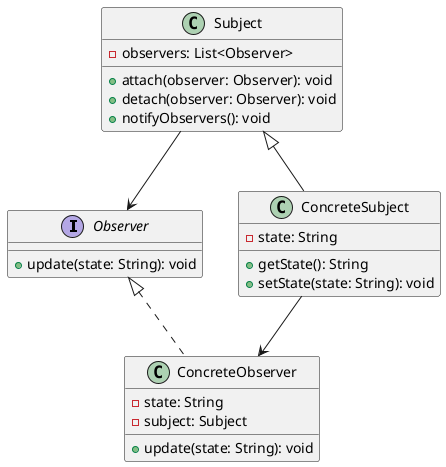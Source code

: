 @startuml
interface Observer {
    + update(state: String): void
}

class Subject {
    - observers: List<Observer>
    + attach(observer: Observer): void
    + detach(observer: Observer): void
    + notifyObservers(): void
}

class ConcreteSubject extends Subject {
    - state: String
    + getState(): String
    + setState(state: String): void
}

class ConcreteObserver implements Observer {
    - state: String
    - subject: Subject
    + update(state: String): void
}
Subject --> Observer
ConcreteSubject --> ConcreteObserver
@enduml
